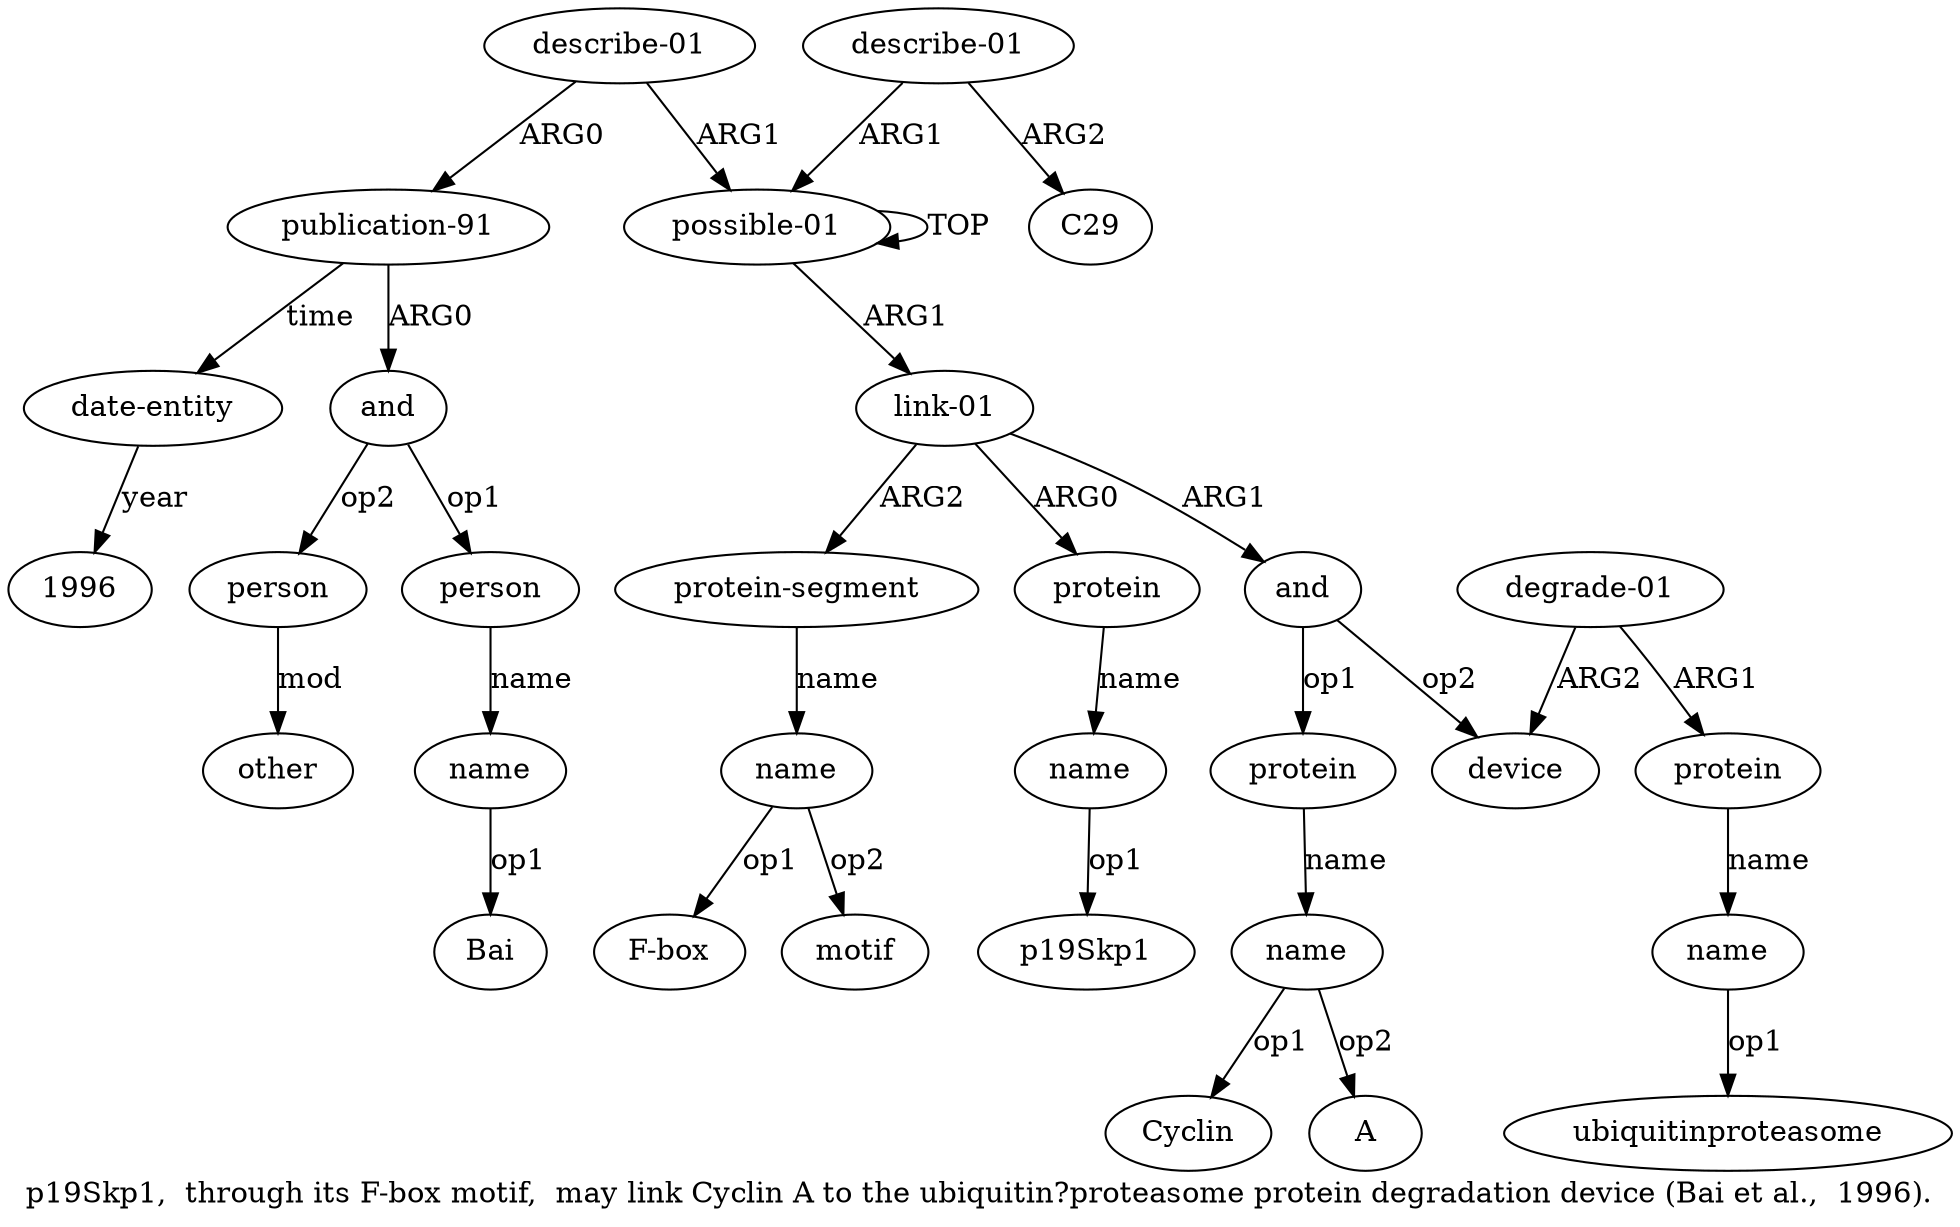digraph  {
	graph [label="p19Skp1,  through its F-box motif,  may link Cyclin A to the ubiquitin?proteasome protein degradation device (Bai et al.,  1996)\
."];
	node [label="\N"];
	a20	 [color=black,
		gold_ind=20,
		gold_label="date-entity",
		label="date-entity",
		test_ind=20,
		test_label="date-entity"];
	"a20 1996"	 [color=black,
		gold_ind=-1,
		gold_label=1996,
		label=1996,
		test_ind=-1,
		test_label=1996];
	a20 -> "a20 1996" [key=0,
	color=black,
	gold_label=year,
	label=year,
	test_label=year];
a21 [color=black,
	gold_ind=21,
	gold_label="describe-01",
	label="describe-01",
	test_ind=21,
	test_label="describe-01"];
a22 [color=black,
	gold_ind=22,
	gold_label=C29,
	label=C29,
	test_ind=22,
	test_label=C29];
a21 -> a22 [key=0,
color=black,
gold_label=ARG2,
label=ARG2,
test_label=ARG2];
a0 [color=black,
gold_ind=0,
gold_label="possible-01",
label="possible-01",
test_ind=0,
test_label="possible-01"];
a21 -> a0 [key=0,
color=black,
gold_label=ARG1,
label=ARG1,
test_label=ARG1];
"a6 A" [color=black,
gold_ind=-1,
gold_label=A,
label=A,
test_ind=-1,
test_label=A];
"a6 Cyclin" [color=black,
gold_ind=-1,
gold_label=Cyclin,
label=Cyclin,
test_ind=-1,
test_label=Cyclin];
"a12 F-box" [color=black,
gold_ind=-1,
gold_label="F-box",
label="F-box",
test_ind=-1,
test_label="F-box"];
"a3 p19Skp1" [color=black,
gold_ind=-1,
gold_label=p19Skp1,
label=p19Skp1,
test_ind=-1,
test_label=p19Skp1];
a15 [color=black,
gold_ind=15,
gold_label=and,
label=and,
test_ind=15,
test_label=and];
a16 [color=black,
gold_ind=16,
gold_label=person,
label=person,
test_ind=16,
test_label=person];
a15 -> a16 [key=0,
color=black,
gold_label=op1,
label=op1,
test_label=op1];
a18 [color=black,
gold_ind=18,
gold_label=person,
label=person,
test_ind=18,
test_label=person];
a15 -> a18 [key=0,
color=black,
gold_label=op2,
label=op2,
test_label=op2];
a14 [color=black,
gold_ind=14,
gold_label="publication-91",
label="publication-91",
test_ind=14,
test_label="publication-91"];
a14 -> a20 [key=0,
color=black,
gold_label=time,
label=time,
test_label=time];
a14 -> a15 [key=0,
color=black,
gold_label=ARG0,
label=ARG0,
test_label=ARG0];
a17 [color=black,
gold_ind=17,
gold_label=name,
label=name,
test_ind=17,
test_label=name];
"a17 Bai" [color=black,
gold_ind=-1,
gold_label=Bai,
label=Bai,
test_ind=-1,
test_label=Bai];
a17 -> "a17 Bai" [key=0,
color=black,
gold_label=op1,
label=op1,
test_label=op1];
a16 -> a17 [key=0,
color=black,
gold_label=name,
label=name,
test_label=name];
a11 [color=black,
gold_ind=11,
gold_label="protein-segment",
label="protein-segment",
test_ind=11,
test_label="protein-segment"];
a12 [color=black,
gold_ind=12,
gold_label=name,
label=name,
test_ind=12,
test_label=name];
a11 -> a12 [key=0,
color=black,
gold_label=name,
label=name,
test_label=name];
a10 [color=black,
gold_ind=10,
gold_label=name,
label=name,
test_ind=10,
test_label=name];
"a10 ubiquitinproteasome" [color=black,
gold_ind=-1,
gold_label=ubiquitinproteasome,
label=ubiquitinproteasome,
test_ind=-1,
test_label=ubiquitinproteasome];
a10 -> "a10 ubiquitinproteasome" [key=0,
color=black,
gold_label=op1,
label=op1,
test_label=op1];
a13 [color=black,
gold_ind=13,
gold_label="describe-01",
label="describe-01",
test_ind=13,
test_label="describe-01"];
a13 -> a14 [key=0,
color=black,
gold_label=ARG0,
label=ARG0,
test_label=ARG0];
a13 -> a0 [key=0,
color=black,
gold_label=ARG1,
label=ARG1,
test_label=ARG1];
a12 -> "a12 F-box" [key=0,
color=black,
gold_label=op1,
label=op1,
test_label=op1];
"a12 motif" [color=black,
gold_ind=-1,
gold_label=motif,
label=motif,
test_ind=-1,
test_label=motif];
a12 -> "a12 motif" [key=0,
color=black,
gold_label=op2,
label=op2,
test_label=op2];
a19 [color=black,
gold_ind=19,
gold_label=other,
label=other,
test_ind=19,
test_label=other];
a18 -> a19 [key=0,
color=black,
gold_label=mod,
label=mod,
test_label=mod];
a1 [color=black,
gold_ind=1,
gold_label="link-01",
label="link-01",
test_ind=1,
test_label="link-01"];
a1 -> a11 [key=0,
color=black,
gold_label=ARG2,
label=ARG2,
test_label=ARG2];
a2 [color=black,
gold_ind=2,
gold_label=protein,
label=protein,
test_ind=2,
test_label=protein];
a1 -> a2 [key=0,
color=black,
gold_label=ARG0,
label=ARG0,
test_label=ARG0];
a4 [color=black,
gold_ind=4,
gold_label=and,
label=and,
test_ind=4,
test_label=and];
a1 -> a4 [key=0,
color=black,
gold_label=ARG1,
label=ARG1,
test_label=ARG1];
a0 -> a1 [key=0,
color=black,
gold_label=ARG1,
label=ARG1,
test_label=ARG1];
a0 -> a0 [key=0,
color=black,
gold_label=TOP,
label=TOP,
test_label=TOP];
a3 [color=black,
gold_ind=3,
gold_label=name,
label=name,
test_ind=3,
test_label=name];
a3 -> "a3 p19Skp1" [key=0,
color=black,
gold_label=op1,
label=op1,
test_label=op1];
a2 -> a3 [key=0,
color=black,
gold_label=name,
label=name,
test_label=name];
a5 [color=black,
gold_ind=5,
gold_label=protein,
label=protein,
test_ind=5,
test_label=protein];
a6 [color=black,
gold_ind=6,
gold_label=name,
label=name,
test_ind=6,
test_label=name];
a5 -> a6 [key=0,
color=black,
gold_label=name,
label=name,
test_label=name];
a4 -> a5 [key=0,
color=black,
gold_label=op1,
label=op1,
test_label=op1];
a7 [color=black,
gold_ind=7,
gold_label=device,
label=device,
test_ind=7,
test_label=device];
a4 -> a7 [key=0,
color=black,
gold_label=op2,
label=op2,
test_label=op2];
a6 -> "a6 A" [key=0,
color=black,
gold_label=op2,
label=op2,
test_label=op2];
a6 -> "a6 Cyclin" [key=0,
color=black,
gold_label=op1,
label=op1,
test_label=op1];
a9 [color=black,
gold_ind=9,
gold_label=protein,
label=protein,
test_ind=9,
test_label=protein];
a9 -> a10 [key=0,
color=black,
gold_label=name,
label=name,
test_label=name];
a8 [color=black,
gold_ind=8,
gold_label="degrade-01",
label="degrade-01",
test_ind=8,
test_label="degrade-01"];
a8 -> a7 [key=0,
color=black,
gold_label=ARG2,
label=ARG2,
test_label=ARG2];
a8 -> a9 [key=0,
color=black,
gold_label=ARG1,
label=ARG1,
test_label=ARG1];
}
